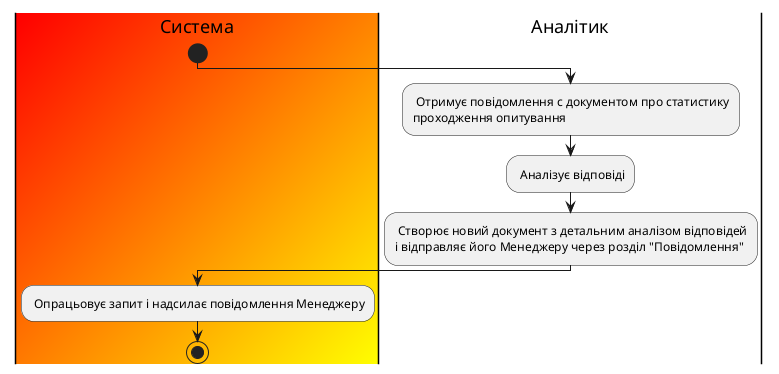 @startuml
skinparam ArchimateBackgroundColor #ffffff
skinparam	shadowing false
skinparam Note {
	BackgroundColor #B43434
	FontColor #ffffff
}

|#Red/Yellow|Система| 

start
|Аналітик| 
: Отримує повідомлення с документом про статистику 
проходження опитування;

: Аналізує відповіді;
: Створює новий документ з детальним аналізом відповідей
і відправляє його Менеджеру через розділ "Повідомлення";

|#Red/Yellow|Система| 
: Опрацьовує запит і надсилає повідомлення Менеджеру;
stop;


@enduml
